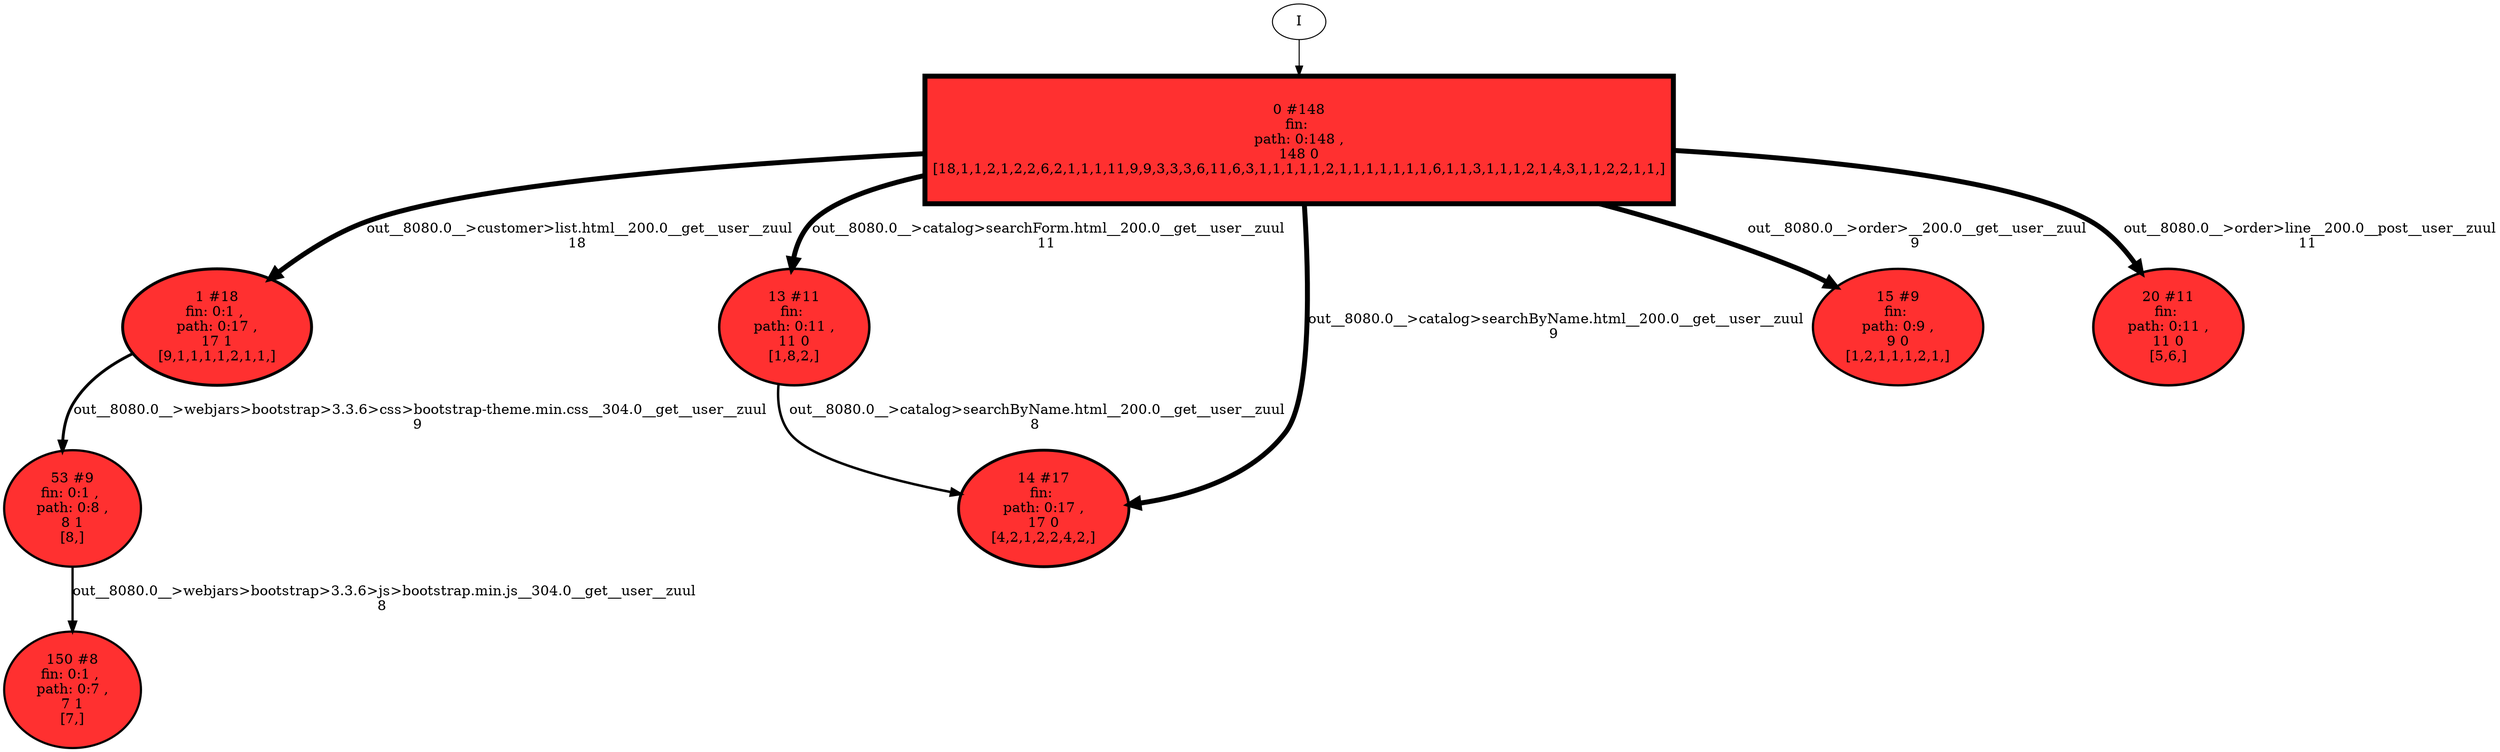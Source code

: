 // produced with flexfringe // 
digraph DFA {
	0 [label="root" shape=box];
		I -> 0;
	0 [ label="0 #148
fin: 
 path: 0:148 , 
148 0
[18,1,1,2,1,2,2,6,2,1,1,1,11,9,9,3,3,3,6,11,6,3,1,1,1,1,1,2,1,1,1,1,1,1,1,6,1,1,3,1,1,1,2,1,4,3,1,1,2,2,1,1,]" , style=filled, fillcolor="firebrick1", width=1.79242, height=1.79242, penwidth=5.00395];
		0 -> 1 [label="out__8080.0__>customer>list.html__200.0__get__user__zuul
18 " , penwidth=5.00395 ];
		0 -> 13 [label="out__8080.0__>catalog>searchForm.html__200.0__get__user__zuul
11 " , penwidth=5.00395 ];
		0 -> 14 [label="out__8080.0__>catalog>searchByName.html__200.0__get__user__zuul
9 " , penwidth=5.00395 ];
		0 -> 15 [label="out__8080.0__>order>__200.0__get__user__zuul
9 " , penwidth=5.00395 ];
		0 -> 20 [label="out__8080.0__>order>line__200.0__post__user__zuul
11 " , penwidth=5.00395 ];
	1 [ label="1 #18
fin: 0:1 , 
 path: 0:17 , 
17 1
[9,1,1,1,1,2,1,1,]" , style=filled, fillcolor="firebrick1", width=1.37231, height=1.37231, penwidth=2.94444];
		1 -> 53 [label="out__8080.0__>webjars>bootstrap>3.3.6>css>bootstrap-theme.min.css__304.0__get__user__zuul
9 " , penwidth=2.94444 ];
	13 [ label="13 #11
fin: 
 path: 0:11 , 
11 0
[1,8,2,]" , style=filled, fillcolor="firebrick1", width=1.24844, height=1.24844, penwidth=2.48491];
		13 -> 14 [label="out__8080.0__>catalog>searchByName.html__200.0__get__user__zuul
8 " , penwidth=2.48491 ];
	14 [ label="14 #17
fin: 
 path: 0:17 , 
17 0
[4,2,1,2,2,4,2,]" , style=filled, fillcolor="firebrick1", width=1.3585, height=1.3585, penwidth=2.89037];
	15 [ label="15 #9
fin: 
 path: 0:9 , 
9 0
[1,2,1,1,1,2,1,]" , style=filled, fillcolor="firebrick1", width=1.19471, height=1.19471, penwidth=2.30259];
	20 [ label="20 #11
fin: 
 path: 0:11 , 
11 0
[5,6,]" , style=filled, fillcolor="firebrick1", width=1.24844, height=1.24844, penwidth=2.48491];
	53 [ label="53 #9
fin: 0:1 , 
 path: 0:8 , 
8 1
[8,]" , style=filled, fillcolor="firebrick1", width=1.19471, height=1.19471, penwidth=2.30259];
		53 -> 150 [label="out__8080.0__>webjars>bootstrap>3.3.6>js>bootstrap.min.js__304.0__get__user__zuul
8 " , penwidth=2.30259 ];
	150 [ label="150 #8
fin: 0:1 , 
 path: 0:7 , 
7 1
[7,]" , style=filled, fillcolor="firebrick1", width=1.16228, height=1.16228, penwidth=2.19722];
}
